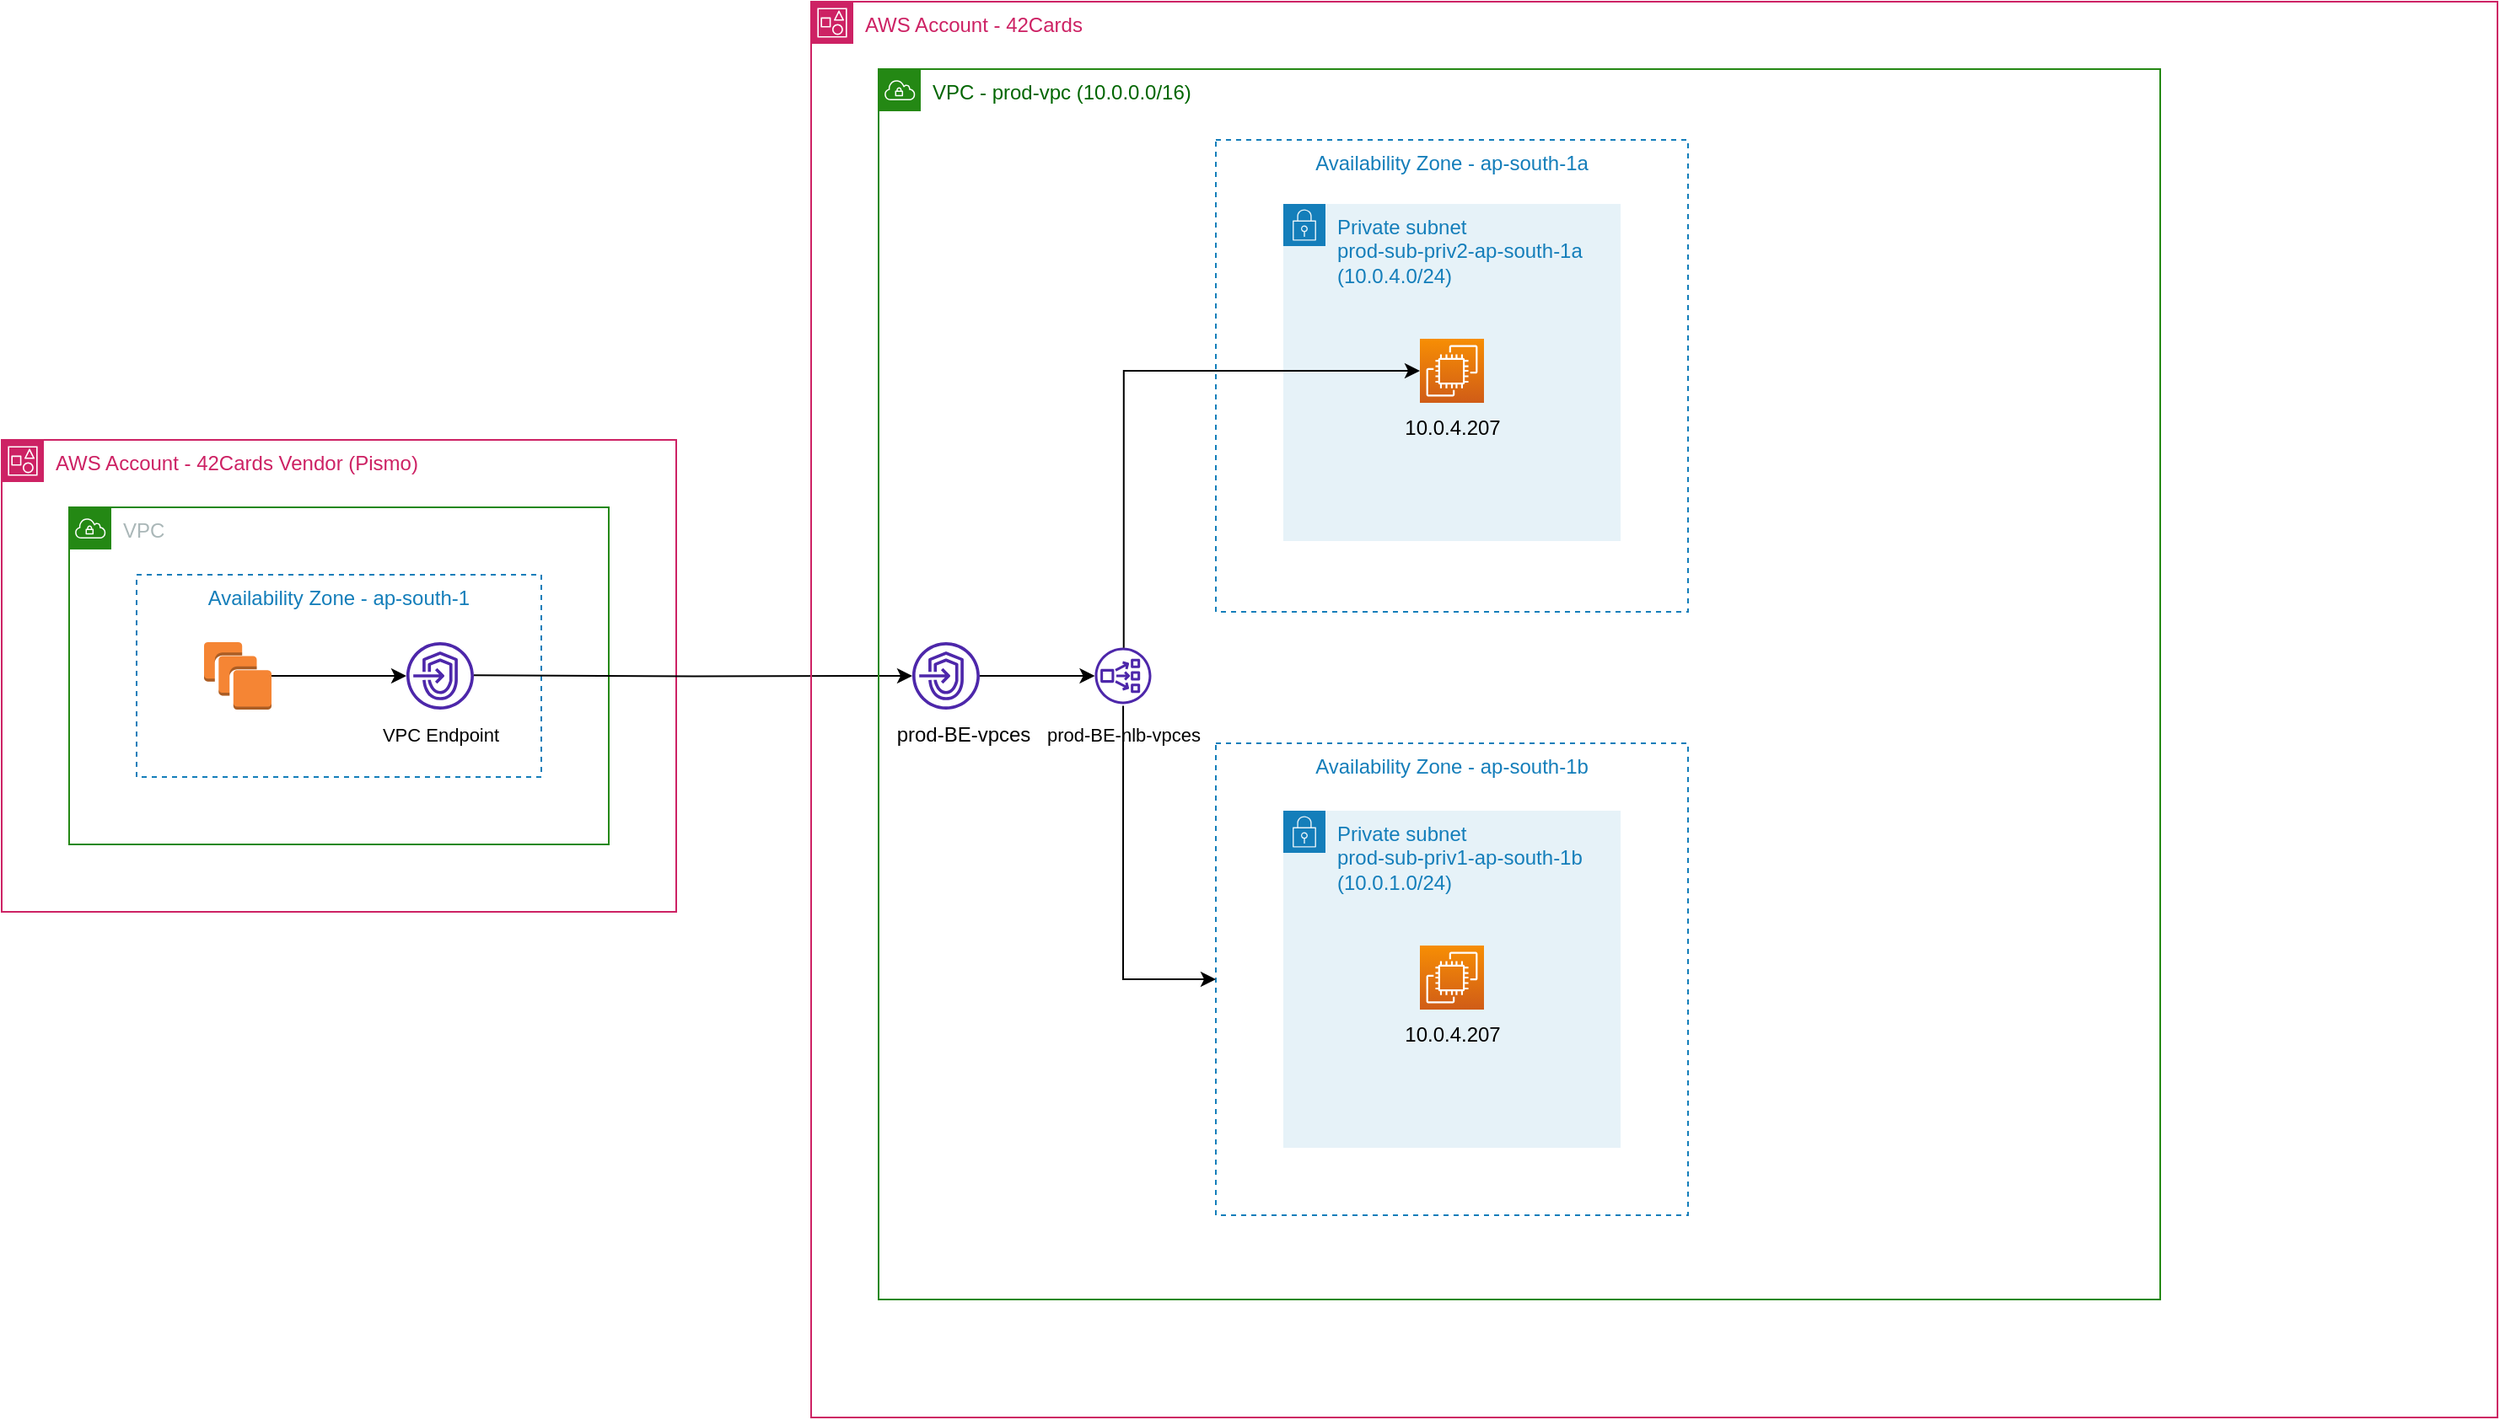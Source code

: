 <mxfile version="21.6.1" type="github">
  <diagram name="Page-1" id="9Z_9mbRbCVPX737uVuJ9">
    <mxGraphModel dx="246" dy="120" grid="1" gridSize="10" guides="1" tooltips="1" connect="1" arrows="1" fold="1" page="1" pageScale="1" pageWidth="827" pageHeight="1169" math="0" shadow="0">
      <root>
        <mxCell id="0" />
        <mxCell id="1" parent="0" />
        <mxCell id="5QgJ2lrSVTcI7bktnCVA-2" value="AWS Account -&amp;nbsp;42Cards Vendor (Pismo)" style="points=[[0,0],[0.25,0],[0.5,0],[0.75,0],[1,0],[1,0.25],[1,0.5],[1,0.75],[1,1],[0.75,1],[0.5,1],[0.25,1],[0,1],[0,0.75],[0,0.5],[0,0.25]];outlineConnect=0;gradientColor=none;html=1;whiteSpace=wrap;fontSize=12;fontStyle=0;container=1;pointerEvents=0;collapsible=0;recursiveResize=0;shape=mxgraph.aws4.group;grIcon=mxgraph.aws4.group_account;strokeColor=#CD2264;fillColor=none;verticalAlign=top;align=left;spacingLeft=30;fontColor=#CD2264;dashed=0;" vertex="1" parent="1">
          <mxGeometry x="40" y="300" width="400" height="280" as="geometry" />
        </mxCell>
        <mxCell id="5QgJ2lrSVTcI7bktnCVA-1" value="VPC" style="points=[[0,0],[0.25,0],[0.5,0],[0.75,0],[1,0],[1,0.25],[1,0.5],[1,0.75],[1,1],[0.75,1],[0.5,1],[0.25,1],[0,1],[0,0.75],[0,0.5],[0,0.25]];outlineConnect=0;gradientColor=none;html=1;whiteSpace=wrap;fontSize=12;fontStyle=0;container=1;pointerEvents=0;collapsible=0;recursiveResize=0;shape=mxgraph.aws4.group;grIcon=mxgraph.aws4.group_vpc;strokeColor=#248814;fillColor=none;verticalAlign=top;align=left;spacingLeft=30;fontColor=#AAB7B8;dashed=0;" vertex="1" parent="5QgJ2lrSVTcI7bktnCVA-2">
          <mxGeometry x="40" y="40" width="320" height="200" as="geometry" />
        </mxCell>
        <mxCell id="5QgJ2lrSVTcI7bktnCVA-4" value="" style="sketch=0;outlineConnect=0;fontColor=#232F3E;gradientColor=none;fillColor=#4D27AA;strokeColor=none;dashed=0;verticalLabelPosition=bottom;verticalAlign=top;align=center;html=1;fontSize=12;fontStyle=0;aspect=fixed;pointerEvents=1;shape=mxgraph.aws4.endpoints;" vertex="1" parent="5QgJ2lrSVTcI7bktnCVA-1">
          <mxGeometry x="200" y="80" width="40" height="40" as="geometry" />
        </mxCell>
        <mxCell id="5QgJ2lrSVTcI7bktnCVA-6" value="Availability Zone - ap-south-1" style="fillColor=none;strokeColor=#147EBA;dashed=1;verticalAlign=top;fontStyle=0;fontColor=#147EBA;whiteSpace=wrap;html=1;" vertex="1" parent="5QgJ2lrSVTcI7bktnCVA-1">
          <mxGeometry x="40" y="40" width="240" height="120" as="geometry" />
        </mxCell>
        <mxCell id="5QgJ2lrSVTcI7bktnCVA-7" value="&lt;font style=&quot;font-size: 11px;&quot;&gt;VPC Endpoint&lt;/font&gt;" style="text;html=1;align=center;verticalAlign=middle;resizable=0;points=[];autosize=1;strokeColor=none;fillColor=none;" vertex="1" parent="5QgJ2lrSVTcI7bktnCVA-1">
          <mxGeometry x="175" y="120" width="90" height="30" as="geometry" />
        </mxCell>
        <mxCell id="5QgJ2lrSVTcI7bktnCVA-9" style="edgeStyle=orthogonalEdgeStyle;rounded=0;orthogonalLoop=1;jettySize=auto;html=1;exitX=1;exitY=0.5;exitDx=0;exitDy=0;exitPerimeter=0;" edge="1" parent="5QgJ2lrSVTcI7bktnCVA-1" source="5QgJ2lrSVTcI7bktnCVA-8" target="5QgJ2lrSVTcI7bktnCVA-4">
          <mxGeometry relative="1" as="geometry">
            <mxPoint x="200" y="110" as="targetPoint" />
          </mxGeometry>
        </mxCell>
        <mxCell id="5QgJ2lrSVTcI7bktnCVA-8" value="" style="outlineConnect=0;dashed=0;verticalLabelPosition=bottom;verticalAlign=top;align=center;html=1;shape=mxgraph.aws3.instances;fillColor=#F58534;gradientColor=none;" vertex="1" parent="5QgJ2lrSVTcI7bktnCVA-1">
          <mxGeometry x="80" y="80" width="40" height="40" as="geometry" />
        </mxCell>
        <mxCell id="5QgJ2lrSVTcI7bktnCVA-44" style="edgeStyle=orthogonalEdgeStyle;rounded=0;orthogonalLoop=1;jettySize=auto;html=1;exitX=1;exitY=0.5;exitDx=0;exitDy=0;exitPerimeter=0;" edge="1" parent="5QgJ2lrSVTcI7bktnCVA-1" target="5QgJ2lrSVTcI7bktnCVA-20">
          <mxGeometry relative="1" as="geometry">
            <mxPoint x="240" y="99.66" as="sourcePoint" />
            <mxPoint x="320" y="99.66" as="targetPoint" />
          </mxGeometry>
        </mxCell>
        <mxCell id="5QgJ2lrSVTcI7bktnCVA-10" value="AWS Account -&amp;nbsp;42Cards" style="points=[[0,0],[0.25,0],[0.5,0],[0.75,0],[1,0],[1,0.25],[1,0.5],[1,0.75],[1,1],[0.75,1],[0.5,1],[0.25,1],[0,1],[0,0.75],[0,0.5],[0,0.25]];outlineConnect=0;gradientColor=none;html=1;whiteSpace=wrap;fontSize=12;fontStyle=0;container=1;pointerEvents=0;collapsible=0;recursiveResize=0;shape=mxgraph.aws4.group;grIcon=mxgraph.aws4.group_account;strokeColor=#CD2264;fillColor=none;verticalAlign=top;align=left;spacingLeft=30;fontColor=#CD2264;dashed=0;" vertex="1" parent="1">
          <mxGeometry x="520" y="40" width="1000" height="840" as="geometry" />
        </mxCell>
        <mxCell id="5QgJ2lrSVTcI7bktnCVA-12" value="&lt;font color=&quot;#006600&quot;&gt;VPC - prod-vpc (10.0.0.0/16)&lt;/font&gt;" style="points=[[0,0],[0.25,0],[0.5,0],[0.75,0],[1,0],[1,0.25],[1,0.5],[1,0.75],[1,1],[0.75,1],[0.5,1],[0.25,1],[0,1],[0,0.75],[0,0.5],[0,0.25]];outlineConnect=0;gradientColor=none;html=1;whiteSpace=wrap;fontSize=12;fontStyle=0;container=1;pointerEvents=0;collapsible=0;recursiveResize=0;shape=mxgraph.aws4.group;grIcon=mxgraph.aws4.group_vpc;strokeColor=#248814;fillColor=none;verticalAlign=top;align=left;spacingLeft=30;fontColor=#AAB7B8;dashed=0;" vertex="1" parent="5QgJ2lrSVTcI7bktnCVA-10">
          <mxGeometry x="40" y="40" width="760" height="730" as="geometry" />
        </mxCell>
        <mxCell id="5QgJ2lrSVTcI7bktnCVA-14" value="Availability Zone - ap-south-1a" style="fillColor=none;strokeColor=#147EBA;dashed=1;verticalAlign=top;fontStyle=0;fontColor=#147EBA;whiteSpace=wrap;html=1;" vertex="1" parent="5QgJ2lrSVTcI7bktnCVA-12">
          <mxGeometry x="200" y="42" width="280" height="280" as="geometry" />
        </mxCell>
        <mxCell id="5QgJ2lrSVTcI7bktnCVA-15" value="prod-BE-vpces" style="text;html=1;align=center;verticalAlign=middle;resizable=0;points=[];autosize=1;strokeColor=none;fillColor=none;" vertex="1" parent="5QgJ2lrSVTcI7bktnCVA-12">
          <mxGeometry y="380" width="100" height="30" as="geometry" />
        </mxCell>
        <mxCell id="5QgJ2lrSVTcI7bktnCVA-16" style="edgeStyle=orthogonalEdgeStyle;rounded=0;orthogonalLoop=1;jettySize=auto;html=1;" edge="1" parent="5QgJ2lrSVTcI7bktnCVA-12" source="5QgJ2lrSVTcI7bktnCVA-20" target="5QgJ2lrSVTcI7bktnCVA-18">
          <mxGeometry relative="1" as="geometry">
            <mxPoint x="197" y="362" as="targetPoint" />
            <mxPoint x="117" y="362" as="sourcePoint" />
          </mxGeometry>
        </mxCell>
        <mxCell id="5QgJ2lrSVTcI7bktnCVA-20" value="" style="sketch=0;outlineConnect=0;fontColor=#232F3E;gradientColor=none;fillColor=#4D27AA;strokeColor=none;dashed=0;verticalLabelPosition=bottom;verticalAlign=top;align=center;html=1;fontSize=12;fontStyle=0;aspect=fixed;pointerEvents=1;shape=mxgraph.aws4.endpoints;" vertex="1" parent="5QgJ2lrSVTcI7bktnCVA-12">
          <mxGeometry x="20" y="340" width="40" height="40" as="geometry" />
        </mxCell>
        <mxCell id="5QgJ2lrSVTcI7bktnCVA-18" value="" style="sketch=0;outlineConnect=0;fontColor=#232F3E;gradientColor=none;fillColor=#4D27AA;strokeColor=none;dashed=0;verticalLabelPosition=bottom;verticalAlign=top;align=center;html=1;fontSize=12;fontStyle=0;aspect=fixed;pointerEvents=1;shape=mxgraph.aws4.network_load_balancer;" vertex="1" parent="5QgJ2lrSVTcI7bktnCVA-12">
          <mxGeometry x="128.25" y="343.25" width="33.5" height="33.5" as="geometry" />
        </mxCell>
        <mxCell id="5QgJ2lrSVTcI7bktnCVA-21" value="Private subnet&amp;nbsp;&lt;br&gt;prod-sub-priv2-ap-south-1a (10.0.4.0/24)" style="points=[[0,0],[0.25,0],[0.5,0],[0.75,0],[1,0],[1,0.25],[1,0.5],[1,0.75],[1,1],[0.75,1],[0.5,1],[0.25,1],[0,1],[0,0.75],[0,0.5],[0,0.25]];outlineConnect=0;gradientColor=none;html=1;whiteSpace=wrap;fontSize=12;fontStyle=0;container=1;pointerEvents=0;collapsible=0;recursiveResize=0;shape=mxgraph.aws4.group;grIcon=mxgraph.aws4.group_security_group;grStroke=0;strokeColor=#147EBA;fillColor=#E6F2F8;verticalAlign=top;align=left;spacingLeft=30;fontColor=#147EBA;dashed=0;" vertex="1" parent="5QgJ2lrSVTcI7bktnCVA-12">
          <mxGeometry x="240" y="80" width="200" height="200" as="geometry" />
        </mxCell>
        <mxCell id="5QgJ2lrSVTcI7bktnCVA-22" value="" style="sketch=0;points=[[0,0,0],[0.25,0,0],[0.5,0,0],[0.75,0,0],[1,0,0],[0,1,0],[0.25,1,0],[0.5,1,0],[0.75,1,0],[1,1,0],[0,0.25,0],[0,0.5,0],[0,0.75,0],[1,0.25,0],[1,0.5,0],[1,0.75,0]];outlineConnect=0;fontColor=#232F3E;gradientColor=#F78E04;gradientDirection=north;fillColor=#D05C17;strokeColor=#ffffff;dashed=0;verticalLabelPosition=bottom;verticalAlign=top;align=center;html=1;fontSize=12;fontStyle=0;aspect=fixed;shape=mxgraph.aws4.resourceIcon;resIcon=mxgraph.aws4.ec2;" vertex="1" parent="5QgJ2lrSVTcI7bktnCVA-21">
          <mxGeometry x="81" y="80" width="38" height="38" as="geometry" />
        </mxCell>
        <mxCell id="5QgJ2lrSVTcI7bktnCVA-24" value="10.0.4.207" style="text;html=1;align=center;verticalAlign=middle;resizable=0;points=[];autosize=1;strokeColor=none;fillColor=none;" vertex="1" parent="5QgJ2lrSVTcI7bktnCVA-21">
          <mxGeometry x="60" y="118" width="80" height="30" as="geometry" />
        </mxCell>
        <mxCell id="5QgJ2lrSVTcI7bktnCVA-25" value="&lt;font style=&quot;font-size: 11px;&quot;&gt;prod-BE-nlb-vpces&lt;/font&gt;" style="text;html=1;align=center;verticalAlign=middle;resizable=0;points=[];autosize=1;strokeColor=none;fillColor=none;" vertex="1" parent="5QgJ2lrSVTcI7bktnCVA-12">
          <mxGeometry x="90" y="380" width="110" height="30" as="geometry" />
        </mxCell>
        <mxCell id="5QgJ2lrSVTcI7bktnCVA-40" value="Private subnet&amp;nbsp;&lt;br&gt;prod-sub-priv1-ap-south-1b&lt;br&gt;(10.0.1.0/24)" style="points=[[0,0],[0.25,0],[0.5,0],[0.75,0],[1,0],[1,0.25],[1,0.5],[1,0.75],[1,1],[0.75,1],[0.5,1],[0.25,1],[0,1],[0,0.75],[0,0.5],[0,0.25]];outlineConnect=0;gradientColor=none;html=1;whiteSpace=wrap;fontSize=12;fontStyle=0;container=1;pointerEvents=0;collapsible=0;recursiveResize=0;shape=mxgraph.aws4.group;grIcon=mxgraph.aws4.group_security_group;grStroke=0;strokeColor=#147EBA;fillColor=#E6F2F8;verticalAlign=top;align=left;spacingLeft=30;fontColor=#147EBA;dashed=0;" vertex="1" parent="5QgJ2lrSVTcI7bktnCVA-12">
          <mxGeometry x="240" y="440" width="200" height="200" as="geometry" />
        </mxCell>
        <mxCell id="5QgJ2lrSVTcI7bktnCVA-41" value="" style="sketch=0;points=[[0,0,0],[0.25,0,0],[0.5,0,0],[0.75,0,0],[1,0,0],[0,1,0],[0.25,1,0],[0.5,1,0],[0.75,1,0],[1,1,0],[0,0.25,0],[0,0.5,0],[0,0.75,0],[1,0.25,0],[1,0.5,0],[1,0.75,0]];outlineConnect=0;fontColor=#232F3E;gradientColor=#F78E04;gradientDirection=north;fillColor=#D05C17;strokeColor=#ffffff;dashed=0;verticalLabelPosition=bottom;verticalAlign=top;align=center;html=1;fontSize=12;fontStyle=0;aspect=fixed;shape=mxgraph.aws4.resourceIcon;resIcon=mxgraph.aws4.ec2;" vertex="1" parent="5QgJ2lrSVTcI7bktnCVA-40">
          <mxGeometry x="81" y="80" width="38" height="38" as="geometry" />
        </mxCell>
        <mxCell id="5QgJ2lrSVTcI7bktnCVA-42" value="10.0.4.207" style="text;html=1;align=center;verticalAlign=middle;resizable=0;points=[];autosize=1;strokeColor=none;fillColor=none;" vertex="1" parent="5QgJ2lrSVTcI7bktnCVA-40">
          <mxGeometry x="60" y="118" width="80" height="30" as="geometry" />
        </mxCell>
        <mxCell id="5QgJ2lrSVTcI7bktnCVA-43" value="Availability Zone - ap-south-1b" style="fillColor=none;strokeColor=#147EBA;dashed=1;verticalAlign=top;fontStyle=0;fontColor=#147EBA;whiteSpace=wrap;html=1;" vertex="1" parent="5QgJ2lrSVTcI7bktnCVA-12">
          <mxGeometry x="200" y="400" width="280" height="280" as="geometry" />
        </mxCell>
        <mxCell id="5QgJ2lrSVTcI7bktnCVA-45" style="edgeStyle=orthogonalEdgeStyle;rounded=0;orthogonalLoop=1;jettySize=auto;html=1;exitX=0.511;exitY=0.004;exitDx=0;exitDy=0;exitPerimeter=0;entryX=0;entryY=0.5;entryDx=0;entryDy=0;entryPerimeter=0;" edge="1" parent="5QgJ2lrSVTcI7bktnCVA-12" source="5QgJ2lrSVTcI7bktnCVA-18" target="5QgJ2lrSVTcI7bktnCVA-22">
          <mxGeometry relative="1" as="geometry">
            <mxPoint x="200" y="322" as="targetPoint" />
            <mxPoint x="132" y="322" as="sourcePoint" />
          </mxGeometry>
        </mxCell>
        <mxCell id="5QgJ2lrSVTcI7bktnCVA-63" style="edgeStyle=orthogonalEdgeStyle;rounded=0;orthogonalLoop=1;jettySize=auto;html=1;exitX=0.501;exitY=1.031;exitDx=0;exitDy=0;exitPerimeter=0;entryX=0;entryY=0.5;entryDx=0;entryDy=0;" edge="1" parent="5QgJ2lrSVTcI7bktnCVA-12" source="5QgJ2lrSVTcI7bktnCVA-18" target="5QgJ2lrSVTcI7bktnCVA-43">
          <mxGeometry relative="1" as="geometry">
            <mxPoint x="230" y="390" as="targetPoint" />
            <mxPoint x="155" y="353" as="sourcePoint" />
          </mxGeometry>
        </mxCell>
      </root>
    </mxGraphModel>
  </diagram>
</mxfile>
